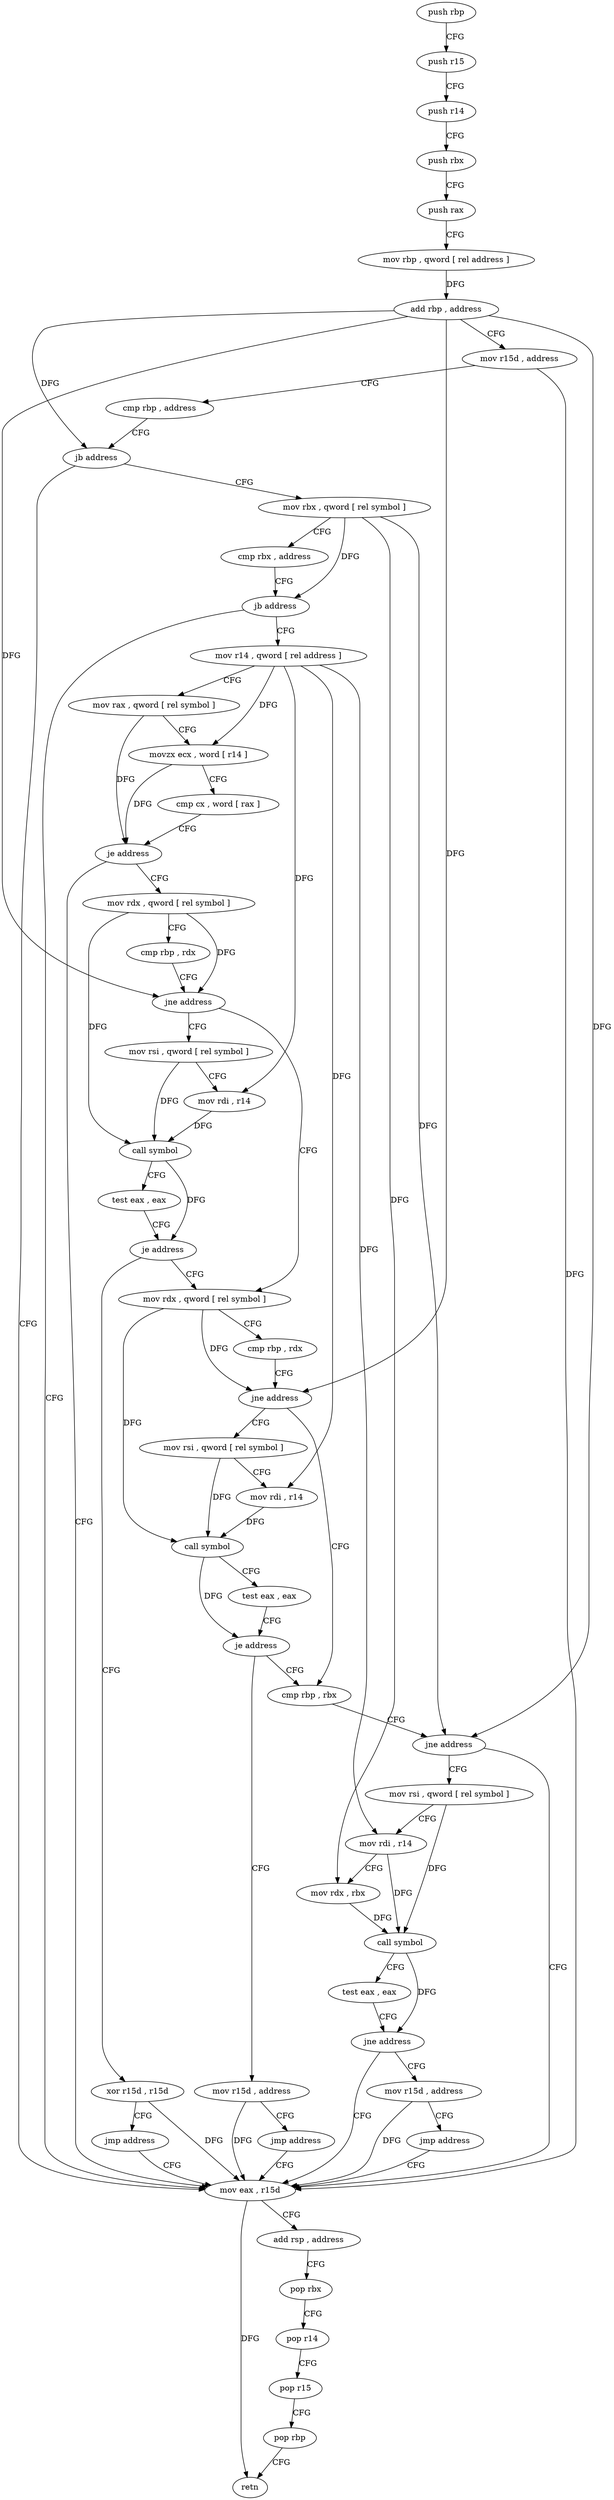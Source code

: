 digraph "func" {
"4204016" [label = "push rbp" ]
"4204017" [label = "push r15" ]
"4204019" [label = "push r14" ]
"4204021" [label = "push rbx" ]
"4204022" [label = "push rax" ]
"4204023" [label = "mov rbp , qword [ rel address ]" ]
"4204030" [label = "add rbp , address" ]
"4204034" [label = "mov r15d , address" ]
"4204040" [label = "cmp rbp , address" ]
"4204044" [label = "jb address" ]
"4204082" [label = "mov eax , r15d" ]
"4204046" [label = "mov rbx , qword [ rel symbol ]" ]
"4204085" [label = "add rsp , address" ]
"4204089" [label = "pop rbx" ]
"4204090" [label = "pop r14" ]
"4204092" [label = "pop r15" ]
"4204094" [label = "pop rbp" ]
"4204095" [label = "retn" ]
"4204053" [label = "cmp rbx , address" ]
"4204057" [label = "jb address" ]
"4204059" [label = "mov r14 , qword [ rel address ]" ]
"4204066" [label = "mov rax , qword [ rel symbol ]" ]
"4204073" [label = "movzx ecx , word [ r14 ]" ]
"4204077" [label = "cmp cx , word [ rax ]" ]
"4204080" [label = "je address" ]
"4204096" [label = "mov rdx , qword [ rel symbol ]" ]
"4204103" [label = "cmp rbp , rdx" ]
"4204106" [label = "jne address" ]
"4204127" [label = "mov rdx , qword [ rel symbol ]" ]
"4204108" [label = "mov rsi , qword [ rel symbol ]" ]
"4204134" [label = "cmp rbp , rdx" ]
"4204137" [label = "jne address" ]
"4204158" [label = "cmp rbp , rbx" ]
"4204139" [label = "mov rsi , qword [ rel symbol ]" ]
"4204115" [label = "mov rdi , r14" ]
"4204118" [label = "call symbol" ]
"4204123" [label = "test eax , eax" ]
"4204125" [label = "je address" ]
"4204193" [label = "xor r15d , r15d" ]
"4204161" [label = "jne address" ]
"4204163" [label = "mov rsi , qword [ rel symbol ]" ]
"4204146" [label = "mov rdi , r14" ]
"4204149" [label = "call symbol" ]
"4204154" [label = "test eax , eax" ]
"4204156" [label = "je address" ]
"4204198" [label = "mov r15d , address" ]
"4204196" [label = "jmp address" ]
"4204170" [label = "mov rdi , r14" ]
"4204173" [label = "mov rdx , rbx" ]
"4204176" [label = "call symbol" ]
"4204181" [label = "test eax , eax" ]
"4204183" [label = "jne address" ]
"4204185" [label = "mov r15d , address" ]
"4204204" [label = "jmp address" ]
"4204191" [label = "jmp address" ]
"4204016" -> "4204017" [ label = "CFG" ]
"4204017" -> "4204019" [ label = "CFG" ]
"4204019" -> "4204021" [ label = "CFG" ]
"4204021" -> "4204022" [ label = "CFG" ]
"4204022" -> "4204023" [ label = "CFG" ]
"4204023" -> "4204030" [ label = "DFG" ]
"4204030" -> "4204034" [ label = "CFG" ]
"4204030" -> "4204044" [ label = "DFG" ]
"4204030" -> "4204106" [ label = "DFG" ]
"4204030" -> "4204137" [ label = "DFG" ]
"4204030" -> "4204161" [ label = "DFG" ]
"4204034" -> "4204040" [ label = "CFG" ]
"4204034" -> "4204082" [ label = "DFG" ]
"4204040" -> "4204044" [ label = "CFG" ]
"4204044" -> "4204082" [ label = "CFG" ]
"4204044" -> "4204046" [ label = "CFG" ]
"4204082" -> "4204085" [ label = "CFG" ]
"4204082" -> "4204095" [ label = "DFG" ]
"4204046" -> "4204053" [ label = "CFG" ]
"4204046" -> "4204057" [ label = "DFG" ]
"4204046" -> "4204161" [ label = "DFG" ]
"4204046" -> "4204173" [ label = "DFG" ]
"4204085" -> "4204089" [ label = "CFG" ]
"4204089" -> "4204090" [ label = "CFG" ]
"4204090" -> "4204092" [ label = "CFG" ]
"4204092" -> "4204094" [ label = "CFG" ]
"4204094" -> "4204095" [ label = "CFG" ]
"4204053" -> "4204057" [ label = "CFG" ]
"4204057" -> "4204082" [ label = "CFG" ]
"4204057" -> "4204059" [ label = "CFG" ]
"4204059" -> "4204066" [ label = "CFG" ]
"4204059" -> "4204073" [ label = "DFG" ]
"4204059" -> "4204115" [ label = "DFG" ]
"4204059" -> "4204146" [ label = "DFG" ]
"4204059" -> "4204170" [ label = "DFG" ]
"4204066" -> "4204073" [ label = "CFG" ]
"4204066" -> "4204080" [ label = "DFG" ]
"4204073" -> "4204077" [ label = "CFG" ]
"4204073" -> "4204080" [ label = "DFG" ]
"4204077" -> "4204080" [ label = "CFG" ]
"4204080" -> "4204096" [ label = "CFG" ]
"4204080" -> "4204082" [ label = "CFG" ]
"4204096" -> "4204103" [ label = "CFG" ]
"4204096" -> "4204106" [ label = "DFG" ]
"4204096" -> "4204118" [ label = "DFG" ]
"4204103" -> "4204106" [ label = "CFG" ]
"4204106" -> "4204127" [ label = "CFG" ]
"4204106" -> "4204108" [ label = "CFG" ]
"4204127" -> "4204134" [ label = "CFG" ]
"4204127" -> "4204137" [ label = "DFG" ]
"4204127" -> "4204149" [ label = "DFG" ]
"4204108" -> "4204115" [ label = "CFG" ]
"4204108" -> "4204118" [ label = "DFG" ]
"4204134" -> "4204137" [ label = "CFG" ]
"4204137" -> "4204158" [ label = "CFG" ]
"4204137" -> "4204139" [ label = "CFG" ]
"4204158" -> "4204161" [ label = "CFG" ]
"4204139" -> "4204146" [ label = "CFG" ]
"4204139" -> "4204149" [ label = "DFG" ]
"4204115" -> "4204118" [ label = "DFG" ]
"4204118" -> "4204123" [ label = "CFG" ]
"4204118" -> "4204125" [ label = "DFG" ]
"4204123" -> "4204125" [ label = "CFG" ]
"4204125" -> "4204193" [ label = "CFG" ]
"4204125" -> "4204127" [ label = "CFG" ]
"4204193" -> "4204196" [ label = "CFG" ]
"4204193" -> "4204082" [ label = "DFG" ]
"4204161" -> "4204082" [ label = "CFG" ]
"4204161" -> "4204163" [ label = "CFG" ]
"4204163" -> "4204170" [ label = "CFG" ]
"4204163" -> "4204176" [ label = "DFG" ]
"4204146" -> "4204149" [ label = "DFG" ]
"4204149" -> "4204154" [ label = "CFG" ]
"4204149" -> "4204156" [ label = "DFG" ]
"4204154" -> "4204156" [ label = "CFG" ]
"4204156" -> "4204198" [ label = "CFG" ]
"4204156" -> "4204158" [ label = "CFG" ]
"4204198" -> "4204204" [ label = "CFG" ]
"4204198" -> "4204082" [ label = "DFG" ]
"4204196" -> "4204082" [ label = "CFG" ]
"4204170" -> "4204173" [ label = "CFG" ]
"4204170" -> "4204176" [ label = "DFG" ]
"4204173" -> "4204176" [ label = "DFG" ]
"4204176" -> "4204181" [ label = "CFG" ]
"4204176" -> "4204183" [ label = "DFG" ]
"4204181" -> "4204183" [ label = "CFG" ]
"4204183" -> "4204082" [ label = "CFG" ]
"4204183" -> "4204185" [ label = "CFG" ]
"4204185" -> "4204191" [ label = "CFG" ]
"4204185" -> "4204082" [ label = "DFG" ]
"4204204" -> "4204082" [ label = "CFG" ]
"4204191" -> "4204082" [ label = "CFG" ]
}
